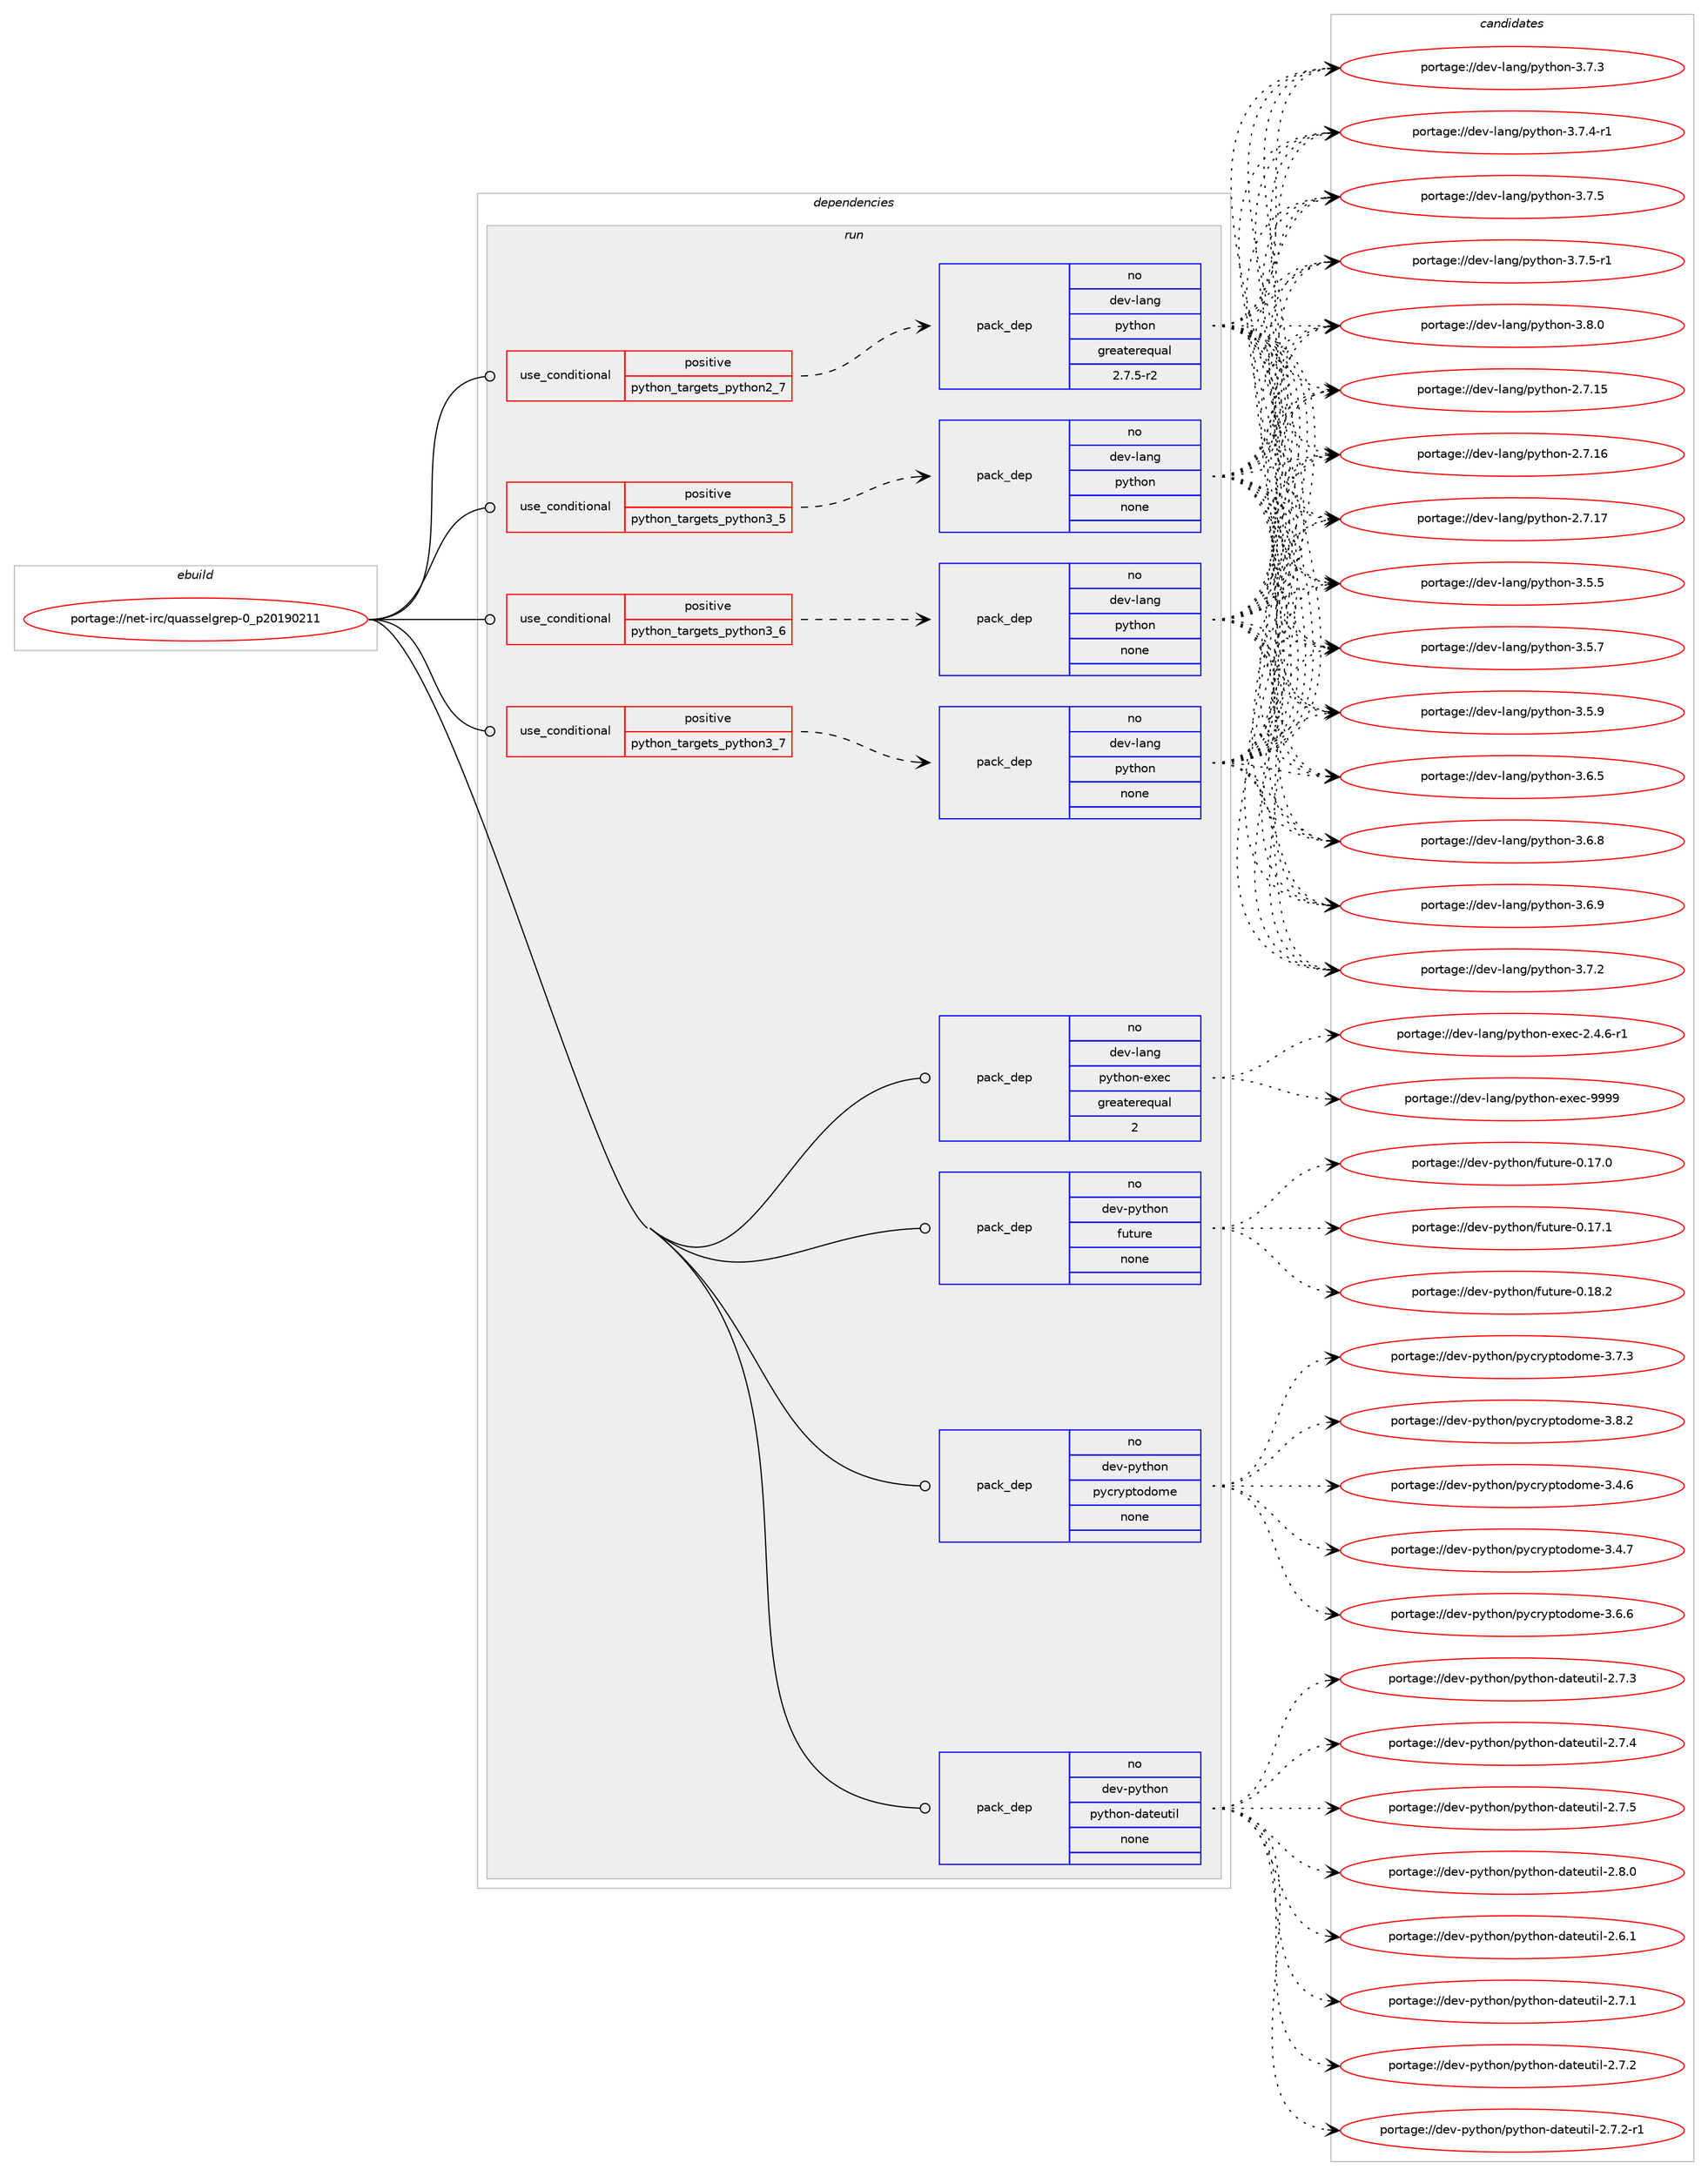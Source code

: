 digraph prolog {

# *************
# Graph options
# *************

newrank=true;
concentrate=true;
compound=true;
graph [rankdir=LR,fontname=Helvetica,fontsize=10,ranksep=1.5];#, ranksep=2.5, nodesep=0.2];
edge  [arrowhead=vee];
node  [fontname=Helvetica,fontsize=10];

# **********
# The ebuild
# **********

subgraph cluster_leftcol {
color=gray;
rank=same;
label=<<i>ebuild</i>>;
id [label="portage://net-irc/quasselgrep-0_p20190211", color=red, width=4, href="../net-irc/quasselgrep-0_p20190211.svg"];
}

# ****************
# The dependencies
# ****************

subgraph cluster_midcol {
color=gray;
label=<<i>dependencies</i>>;
subgraph cluster_compile {
fillcolor="#eeeeee";
style=filled;
label=<<i>compile</i>>;
}
subgraph cluster_compileandrun {
fillcolor="#eeeeee";
style=filled;
label=<<i>compile and run</i>>;
}
subgraph cluster_run {
fillcolor="#eeeeee";
style=filled;
label=<<i>run</i>>;
subgraph cond89522 {
dependency357985 [label=<<TABLE BORDER="0" CELLBORDER="1" CELLSPACING="0" CELLPADDING="4"><TR><TD ROWSPAN="3" CELLPADDING="10">use_conditional</TD></TR><TR><TD>positive</TD></TR><TR><TD>python_targets_python2_7</TD></TR></TABLE>>, shape=none, color=red];
subgraph pack262544 {
dependency357986 [label=<<TABLE BORDER="0" CELLBORDER="1" CELLSPACING="0" CELLPADDING="4" WIDTH="220"><TR><TD ROWSPAN="6" CELLPADDING="30">pack_dep</TD></TR><TR><TD WIDTH="110">no</TD></TR><TR><TD>dev-lang</TD></TR><TR><TD>python</TD></TR><TR><TD>greaterequal</TD></TR><TR><TD>2.7.5-r2</TD></TR></TABLE>>, shape=none, color=blue];
}
dependency357985:e -> dependency357986:w [weight=20,style="dashed",arrowhead="vee"];
}
id:e -> dependency357985:w [weight=20,style="solid",arrowhead="odot"];
subgraph cond89523 {
dependency357987 [label=<<TABLE BORDER="0" CELLBORDER="1" CELLSPACING="0" CELLPADDING="4"><TR><TD ROWSPAN="3" CELLPADDING="10">use_conditional</TD></TR><TR><TD>positive</TD></TR><TR><TD>python_targets_python3_5</TD></TR></TABLE>>, shape=none, color=red];
subgraph pack262545 {
dependency357988 [label=<<TABLE BORDER="0" CELLBORDER="1" CELLSPACING="0" CELLPADDING="4" WIDTH="220"><TR><TD ROWSPAN="6" CELLPADDING="30">pack_dep</TD></TR><TR><TD WIDTH="110">no</TD></TR><TR><TD>dev-lang</TD></TR><TR><TD>python</TD></TR><TR><TD>none</TD></TR><TR><TD></TD></TR></TABLE>>, shape=none, color=blue];
}
dependency357987:e -> dependency357988:w [weight=20,style="dashed",arrowhead="vee"];
}
id:e -> dependency357987:w [weight=20,style="solid",arrowhead="odot"];
subgraph cond89524 {
dependency357989 [label=<<TABLE BORDER="0" CELLBORDER="1" CELLSPACING="0" CELLPADDING="4"><TR><TD ROWSPAN="3" CELLPADDING="10">use_conditional</TD></TR><TR><TD>positive</TD></TR><TR><TD>python_targets_python3_6</TD></TR></TABLE>>, shape=none, color=red];
subgraph pack262546 {
dependency357990 [label=<<TABLE BORDER="0" CELLBORDER="1" CELLSPACING="0" CELLPADDING="4" WIDTH="220"><TR><TD ROWSPAN="6" CELLPADDING="30">pack_dep</TD></TR><TR><TD WIDTH="110">no</TD></TR><TR><TD>dev-lang</TD></TR><TR><TD>python</TD></TR><TR><TD>none</TD></TR><TR><TD></TD></TR></TABLE>>, shape=none, color=blue];
}
dependency357989:e -> dependency357990:w [weight=20,style="dashed",arrowhead="vee"];
}
id:e -> dependency357989:w [weight=20,style="solid",arrowhead="odot"];
subgraph cond89525 {
dependency357991 [label=<<TABLE BORDER="0" CELLBORDER="1" CELLSPACING="0" CELLPADDING="4"><TR><TD ROWSPAN="3" CELLPADDING="10">use_conditional</TD></TR><TR><TD>positive</TD></TR><TR><TD>python_targets_python3_7</TD></TR></TABLE>>, shape=none, color=red];
subgraph pack262547 {
dependency357992 [label=<<TABLE BORDER="0" CELLBORDER="1" CELLSPACING="0" CELLPADDING="4" WIDTH="220"><TR><TD ROWSPAN="6" CELLPADDING="30">pack_dep</TD></TR><TR><TD WIDTH="110">no</TD></TR><TR><TD>dev-lang</TD></TR><TR><TD>python</TD></TR><TR><TD>none</TD></TR><TR><TD></TD></TR></TABLE>>, shape=none, color=blue];
}
dependency357991:e -> dependency357992:w [weight=20,style="dashed",arrowhead="vee"];
}
id:e -> dependency357991:w [weight=20,style="solid",arrowhead="odot"];
subgraph pack262548 {
dependency357993 [label=<<TABLE BORDER="0" CELLBORDER="1" CELLSPACING="0" CELLPADDING="4" WIDTH="220"><TR><TD ROWSPAN="6" CELLPADDING="30">pack_dep</TD></TR><TR><TD WIDTH="110">no</TD></TR><TR><TD>dev-lang</TD></TR><TR><TD>python-exec</TD></TR><TR><TD>greaterequal</TD></TR><TR><TD>2</TD></TR></TABLE>>, shape=none, color=blue];
}
id:e -> dependency357993:w [weight=20,style="solid",arrowhead="odot"];
subgraph pack262549 {
dependency357994 [label=<<TABLE BORDER="0" CELLBORDER="1" CELLSPACING="0" CELLPADDING="4" WIDTH="220"><TR><TD ROWSPAN="6" CELLPADDING="30">pack_dep</TD></TR><TR><TD WIDTH="110">no</TD></TR><TR><TD>dev-python</TD></TR><TR><TD>future</TD></TR><TR><TD>none</TD></TR><TR><TD></TD></TR></TABLE>>, shape=none, color=blue];
}
id:e -> dependency357994:w [weight=20,style="solid",arrowhead="odot"];
subgraph pack262550 {
dependency357995 [label=<<TABLE BORDER="0" CELLBORDER="1" CELLSPACING="0" CELLPADDING="4" WIDTH="220"><TR><TD ROWSPAN="6" CELLPADDING="30">pack_dep</TD></TR><TR><TD WIDTH="110">no</TD></TR><TR><TD>dev-python</TD></TR><TR><TD>pycryptodome</TD></TR><TR><TD>none</TD></TR><TR><TD></TD></TR></TABLE>>, shape=none, color=blue];
}
id:e -> dependency357995:w [weight=20,style="solid",arrowhead="odot"];
subgraph pack262551 {
dependency357996 [label=<<TABLE BORDER="0" CELLBORDER="1" CELLSPACING="0" CELLPADDING="4" WIDTH="220"><TR><TD ROWSPAN="6" CELLPADDING="30">pack_dep</TD></TR><TR><TD WIDTH="110">no</TD></TR><TR><TD>dev-python</TD></TR><TR><TD>python-dateutil</TD></TR><TR><TD>none</TD></TR><TR><TD></TD></TR></TABLE>>, shape=none, color=blue];
}
id:e -> dependency357996:w [weight=20,style="solid",arrowhead="odot"];
}
}

# **************
# The candidates
# **************

subgraph cluster_choices {
rank=same;
color=gray;
label=<<i>candidates</i>>;

subgraph choice262544 {
color=black;
nodesep=1;
choiceportage10010111845108971101034711212111610411111045504655464953 [label="portage://dev-lang/python-2.7.15", color=red, width=4,href="../dev-lang/python-2.7.15.svg"];
choiceportage10010111845108971101034711212111610411111045504655464954 [label="portage://dev-lang/python-2.7.16", color=red, width=4,href="../dev-lang/python-2.7.16.svg"];
choiceportage10010111845108971101034711212111610411111045504655464955 [label="portage://dev-lang/python-2.7.17", color=red, width=4,href="../dev-lang/python-2.7.17.svg"];
choiceportage100101118451089711010347112121116104111110455146534653 [label="portage://dev-lang/python-3.5.5", color=red, width=4,href="../dev-lang/python-3.5.5.svg"];
choiceportage100101118451089711010347112121116104111110455146534655 [label="portage://dev-lang/python-3.5.7", color=red, width=4,href="../dev-lang/python-3.5.7.svg"];
choiceportage100101118451089711010347112121116104111110455146534657 [label="portage://dev-lang/python-3.5.9", color=red, width=4,href="../dev-lang/python-3.5.9.svg"];
choiceportage100101118451089711010347112121116104111110455146544653 [label="portage://dev-lang/python-3.6.5", color=red, width=4,href="../dev-lang/python-3.6.5.svg"];
choiceportage100101118451089711010347112121116104111110455146544656 [label="portage://dev-lang/python-3.6.8", color=red, width=4,href="../dev-lang/python-3.6.8.svg"];
choiceportage100101118451089711010347112121116104111110455146544657 [label="portage://dev-lang/python-3.6.9", color=red, width=4,href="../dev-lang/python-3.6.9.svg"];
choiceportage100101118451089711010347112121116104111110455146554650 [label="portage://dev-lang/python-3.7.2", color=red, width=4,href="../dev-lang/python-3.7.2.svg"];
choiceportage100101118451089711010347112121116104111110455146554651 [label="portage://dev-lang/python-3.7.3", color=red, width=4,href="../dev-lang/python-3.7.3.svg"];
choiceportage1001011184510897110103471121211161041111104551465546524511449 [label="portage://dev-lang/python-3.7.4-r1", color=red, width=4,href="../dev-lang/python-3.7.4-r1.svg"];
choiceportage100101118451089711010347112121116104111110455146554653 [label="portage://dev-lang/python-3.7.5", color=red, width=4,href="../dev-lang/python-3.7.5.svg"];
choiceportage1001011184510897110103471121211161041111104551465546534511449 [label="portage://dev-lang/python-3.7.5-r1", color=red, width=4,href="../dev-lang/python-3.7.5-r1.svg"];
choiceportage100101118451089711010347112121116104111110455146564648 [label="portage://dev-lang/python-3.8.0", color=red, width=4,href="../dev-lang/python-3.8.0.svg"];
dependency357986:e -> choiceportage10010111845108971101034711212111610411111045504655464953:w [style=dotted,weight="100"];
dependency357986:e -> choiceportage10010111845108971101034711212111610411111045504655464954:w [style=dotted,weight="100"];
dependency357986:e -> choiceportage10010111845108971101034711212111610411111045504655464955:w [style=dotted,weight="100"];
dependency357986:e -> choiceportage100101118451089711010347112121116104111110455146534653:w [style=dotted,weight="100"];
dependency357986:e -> choiceportage100101118451089711010347112121116104111110455146534655:w [style=dotted,weight="100"];
dependency357986:e -> choiceportage100101118451089711010347112121116104111110455146534657:w [style=dotted,weight="100"];
dependency357986:e -> choiceportage100101118451089711010347112121116104111110455146544653:w [style=dotted,weight="100"];
dependency357986:e -> choiceportage100101118451089711010347112121116104111110455146544656:w [style=dotted,weight="100"];
dependency357986:e -> choiceportage100101118451089711010347112121116104111110455146544657:w [style=dotted,weight="100"];
dependency357986:e -> choiceportage100101118451089711010347112121116104111110455146554650:w [style=dotted,weight="100"];
dependency357986:e -> choiceportage100101118451089711010347112121116104111110455146554651:w [style=dotted,weight="100"];
dependency357986:e -> choiceportage1001011184510897110103471121211161041111104551465546524511449:w [style=dotted,weight="100"];
dependency357986:e -> choiceportage100101118451089711010347112121116104111110455146554653:w [style=dotted,weight="100"];
dependency357986:e -> choiceportage1001011184510897110103471121211161041111104551465546534511449:w [style=dotted,weight="100"];
dependency357986:e -> choiceportage100101118451089711010347112121116104111110455146564648:w [style=dotted,weight="100"];
}
subgraph choice262545 {
color=black;
nodesep=1;
choiceportage10010111845108971101034711212111610411111045504655464953 [label="portage://dev-lang/python-2.7.15", color=red, width=4,href="../dev-lang/python-2.7.15.svg"];
choiceportage10010111845108971101034711212111610411111045504655464954 [label="portage://dev-lang/python-2.7.16", color=red, width=4,href="../dev-lang/python-2.7.16.svg"];
choiceportage10010111845108971101034711212111610411111045504655464955 [label="portage://dev-lang/python-2.7.17", color=red, width=4,href="../dev-lang/python-2.7.17.svg"];
choiceportage100101118451089711010347112121116104111110455146534653 [label="portage://dev-lang/python-3.5.5", color=red, width=4,href="../dev-lang/python-3.5.5.svg"];
choiceportage100101118451089711010347112121116104111110455146534655 [label="portage://dev-lang/python-3.5.7", color=red, width=4,href="../dev-lang/python-3.5.7.svg"];
choiceportage100101118451089711010347112121116104111110455146534657 [label="portage://dev-lang/python-3.5.9", color=red, width=4,href="../dev-lang/python-3.5.9.svg"];
choiceportage100101118451089711010347112121116104111110455146544653 [label="portage://dev-lang/python-3.6.5", color=red, width=4,href="../dev-lang/python-3.6.5.svg"];
choiceportage100101118451089711010347112121116104111110455146544656 [label="portage://dev-lang/python-3.6.8", color=red, width=4,href="../dev-lang/python-3.6.8.svg"];
choiceportage100101118451089711010347112121116104111110455146544657 [label="portage://dev-lang/python-3.6.9", color=red, width=4,href="../dev-lang/python-3.6.9.svg"];
choiceportage100101118451089711010347112121116104111110455146554650 [label="portage://dev-lang/python-3.7.2", color=red, width=4,href="../dev-lang/python-3.7.2.svg"];
choiceportage100101118451089711010347112121116104111110455146554651 [label="portage://dev-lang/python-3.7.3", color=red, width=4,href="../dev-lang/python-3.7.3.svg"];
choiceportage1001011184510897110103471121211161041111104551465546524511449 [label="portage://dev-lang/python-3.7.4-r1", color=red, width=4,href="../dev-lang/python-3.7.4-r1.svg"];
choiceportage100101118451089711010347112121116104111110455146554653 [label="portage://dev-lang/python-3.7.5", color=red, width=4,href="../dev-lang/python-3.7.5.svg"];
choiceportage1001011184510897110103471121211161041111104551465546534511449 [label="portage://dev-lang/python-3.7.5-r1", color=red, width=4,href="../dev-lang/python-3.7.5-r1.svg"];
choiceportage100101118451089711010347112121116104111110455146564648 [label="portage://dev-lang/python-3.8.0", color=red, width=4,href="../dev-lang/python-3.8.0.svg"];
dependency357988:e -> choiceportage10010111845108971101034711212111610411111045504655464953:w [style=dotted,weight="100"];
dependency357988:e -> choiceportage10010111845108971101034711212111610411111045504655464954:w [style=dotted,weight="100"];
dependency357988:e -> choiceportage10010111845108971101034711212111610411111045504655464955:w [style=dotted,weight="100"];
dependency357988:e -> choiceportage100101118451089711010347112121116104111110455146534653:w [style=dotted,weight="100"];
dependency357988:e -> choiceportage100101118451089711010347112121116104111110455146534655:w [style=dotted,weight="100"];
dependency357988:e -> choiceportage100101118451089711010347112121116104111110455146534657:w [style=dotted,weight="100"];
dependency357988:e -> choiceportage100101118451089711010347112121116104111110455146544653:w [style=dotted,weight="100"];
dependency357988:e -> choiceportage100101118451089711010347112121116104111110455146544656:w [style=dotted,weight="100"];
dependency357988:e -> choiceportage100101118451089711010347112121116104111110455146544657:w [style=dotted,weight="100"];
dependency357988:e -> choiceportage100101118451089711010347112121116104111110455146554650:w [style=dotted,weight="100"];
dependency357988:e -> choiceportage100101118451089711010347112121116104111110455146554651:w [style=dotted,weight="100"];
dependency357988:e -> choiceportage1001011184510897110103471121211161041111104551465546524511449:w [style=dotted,weight="100"];
dependency357988:e -> choiceportage100101118451089711010347112121116104111110455146554653:w [style=dotted,weight="100"];
dependency357988:e -> choiceportage1001011184510897110103471121211161041111104551465546534511449:w [style=dotted,weight="100"];
dependency357988:e -> choiceportage100101118451089711010347112121116104111110455146564648:w [style=dotted,weight="100"];
}
subgraph choice262546 {
color=black;
nodesep=1;
choiceportage10010111845108971101034711212111610411111045504655464953 [label="portage://dev-lang/python-2.7.15", color=red, width=4,href="../dev-lang/python-2.7.15.svg"];
choiceportage10010111845108971101034711212111610411111045504655464954 [label="portage://dev-lang/python-2.7.16", color=red, width=4,href="../dev-lang/python-2.7.16.svg"];
choiceportage10010111845108971101034711212111610411111045504655464955 [label="portage://dev-lang/python-2.7.17", color=red, width=4,href="../dev-lang/python-2.7.17.svg"];
choiceportage100101118451089711010347112121116104111110455146534653 [label="portage://dev-lang/python-3.5.5", color=red, width=4,href="../dev-lang/python-3.5.5.svg"];
choiceportage100101118451089711010347112121116104111110455146534655 [label="portage://dev-lang/python-3.5.7", color=red, width=4,href="../dev-lang/python-3.5.7.svg"];
choiceportage100101118451089711010347112121116104111110455146534657 [label="portage://dev-lang/python-3.5.9", color=red, width=4,href="../dev-lang/python-3.5.9.svg"];
choiceportage100101118451089711010347112121116104111110455146544653 [label="portage://dev-lang/python-3.6.5", color=red, width=4,href="../dev-lang/python-3.6.5.svg"];
choiceportage100101118451089711010347112121116104111110455146544656 [label="portage://dev-lang/python-3.6.8", color=red, width=4,href="../dev-lang/python-3.6.8.svg"];
choiceportage100101118451089711010347112121116104111110455146544657 [label="portage://dev-lang/python-3.6.9", color=red, width=4,href="../dev-lang/python-3.6.9.svg"];
choiceportage100101118451089711010347112121116104111110455146554650 [label="portage://dev-lang/python-3.7.2", color=red, width=4,href="../dev-lang/python-3.7.2.svg"];
choiceportage100101118451089711010347112121116104111110455146554651 [label="portage://dev-lang/python-3.7.3", color=red, width=4,href="../dev-lang/python-3.7.3.svg"];
choiceportage1001011184510897110103471121211161041111104551465546524511449 [label="portage://dev-lang/python-3.7.4-r1", color=red, width=4,href="../dev-lang/python-3.7.4-r1.svg"];
choiceportage100101118451089711010347112121116104111110455146554653 [label="portage://dev-lang/python-3.7.5", color=red, width=4,href="../dev-lang/python-3.7.5.svg"];
choiceportage1001011184510897110103471121211161041111104551465546534511449 [label="portage://dev-lang/python-3.7.5-r1", color=red, width=4,href="../dev-lang/python-3.7.5-r1.svg"];
choiceportage100101118451089711010347112121116104111110455146564648 [label="portage://dev-lang/python-3.8.0", color=red, width=4,href="../dev-lang/python-3.8.0.svg"];
dependency357990:e -> choiceportage10010111845108971101034711212111610411111045504655464953:w [style=dotted,weight="100"];
dependency357990:e -> choiceportage10010111845108971101034711212111610411111045504655464954:w [style=dotted,weight="100"];
dependency357990:e -> choiceportage10010111845108971101034711212111610411111045504655464955:w [style=dotted,weight="100"];
dependency357990:e -> choiceportage100101118451089711010347112121116104111110455146534653:w [style=dotted,weight="100"];
dependency357990:e -> choiceportage100101118451089711010347112121116104111110455146534655:w [style=dotted,weight="100"];
dependency357990:e -> choiceportage100101118451089711010347112121116104111110455146534657:w [style=dotted,weight="100"];
dependency357990:e -> choiceportage100101118451089711010347112121116104111110455146544653:w [style=dotted,weight="100"];
dependency357990:e -> choiceportage100101118451089711010347112121116104111110455146544656:w [style=dotted,weight="100"];
dependency357990:e -> choiceportage100101118451089711010347112121116104111110455146544657:w [style=dotted,weight="100"];
dependency357990:e -> choiceportage100101118451089711010347112121116104111110455146554650:w [style=dotted,weight="100"];
dependency357990:e -> choiceportage100101118451089711010347112121116104111110455146554651:w [style=dotted,weight="100"];
dependency357990:e -> choiceportage1001011184510897110103471121211161041111104551465546524511449:w [style=dotted,weight="100"];
dependency357990:e -> choiceportage100101118451089711010347112121116104111110455146554653:w [style=dotted,weight="100"];
dependency357990:e -> choiceportage1001011184510897110103471121211161041111104551465546534511449:w [style=dotted,weight="100"];
dependency357990:e -> choiceportage100101118451089711010347112121116104111110455146564648:w [style=dotted,weight="100"];
}
subgraph choice262547 {
color=black;
nodesep=1;
choiceportage10010111845108971101034711212111610411111045504655464953 [label="portage://dev-lang/python-2.7.15", color=red, width=4,href="../dev-lang/python-2.7.15.svg"];
choiceportage10010111845108971101034711212111610411111045504655464954 [label="portage://dev-lang/python-2.7.16", color=red, width=4,href="../dev-lang/python-2.7.16.svg"];
choiceportage10010111845108971101034711212111610411111045504655464955 [label="portage://dev-lang/python-2.7.17", color=red, width=4,href="../dev-lang/python-2.7.17.svg"];
choiceportage100101118451089711010347112121116104111110455146534653 [label="portage://dev-lang/python-3.5.5", color=red, width=4,href="../dev-lang/python-3.5.5.svg"];
choiceportage100101118451089711010347112121116104111110455146534655 [label="portage://dev-lang/python-3.5.7", color=red, width=4,href="../dev-lang/python-3.5.7.svg"];
choiceportage100101118451089711010347112121116104111110455146534657 [label="portage://dev-lang/python-3.5.9", color=red, width=4,href="../dev-lang/python-3.5.9.svg"];
choiceportage100101118451089711010347112121116104111110455146544653 [label="portage://dev-lang/python-3.6.5", color=red, width=4,href="../dev-lang/python-3.6.5.svg"];
choiceportage100101118451089711010347112121116104111110455146544656 [label="portage://dev-lang/python-3.6.8", color=red, width=4,href="../dev-lang/python-3.6.8.svg"];
choiceportage100101118451089711010347112121116104111110455146544657 [label="portage://dev-lang/python-3.6.9", color=red, width=4,href="../dev-lang/python-3.6.9.svg"];
choiceportage100101118451089711010347112121116104111110455146554650 [label="portage://dev-lang/python-3.7.2", color=red, width=4,href="../dev-lang/python-3.7.2.svg"];
choiceportage100101118451089711010347112121116104111110455146554651 [label="portage://dev-lang/python-3.7.3", color=red, width=4,href="../dev-lang/python-3.7.3.svg"];
choiceportage1001011184510897110103471121211161041111104551465546524511449 [label="portage://dev-lang/python-3.7.4-r1", color=red, width=4,href="../dev-lang/python-3.7.4-r1.svg"];
choiceportage100101118451089711010347112121116104111110455146554653 [label="portage://dev-lang/python-3.7.5", color=red, width=4,href="../dev-lang/python-3.7.5.svg"];
choiceportage1001011184510897110103471121211161041111104551465546534511449 [label="portage://dev-lang/python-3.7.5-r1", color=red, width=4,href="../dev-lang/python-3.7.5-r1.svg"];
choiceportage100101118451089711010347112121116104111110455146564648 [label="portage://dev-lang/python-3.8.0", color=red, width=4,href="../dev-lang/python-3.8.0.svg"];
dependency357992:e -> choiceportage10010111845108971101034711212111610411111045504655464953:w [style=dotted,weight="100"];
dependency357992:e -> choiceportage10010111845108971101034711212111610411111045504655464954:w [style=dotted,weight="100"];
dependency357992:e -> choiceportage10010111845108971101034711212111610411111045504655464955:w [style=dotted,weight="100"];
dependency357992:e -> choiceportage100101118451089711010347112121116104111110455146534653:w [style=dotted,weight="100"];
dependency357992:e -> choiceportage100101118451089711010347112121116104111110455146534655:w [style=dotted,weight="100"];
dependency357992:e -> choiceportage100101118451089711010347112121116104111110455146534657:w [style=dotted,weight="100"];
dependency357992:e -> choiceportage100101118451089711010347112121116104111110455146544653:w [style=dotted,weight="100"];
dependency357992:e -> choiceportage100101118451089711010347112121116104111110455146544656:w [style=dotted,weight="100"];
dependency357992:e -> choiceportage100101118451089711010347112121116104111110455146544657:w [style=dotted,weight="100"];
dependency357992:e -> choiceportage100101118451089711010347112121116104111110455146554650:w [style=dotted,weight="100"];
dependency357992:e -> choiceportage100101118451089711010347112121116104111110455146554651:w [style=dotted,weight="100"];
dependency357992:e -> choiceportage1001011184510897110103471121211161041111104551465546524511449:w [style=dotted,weight="100"];
dependency357992:e -> choiceportage100101118451089711010347112121116104111110455146554653:w [style=dotted,weight="100"];
dependency357992:e -> choiceportage1001011184510897110103471121211161041111104551465546534511449:w [style=dotted,weight="100"];
dependency357992:e -> choiceportage100101118451089711010347112121116104111110455146564648:w [style=dotted,weight="100"];
}
subgraph choice262548 {
color=black;
nodesep=1;
choiceportage10010111845108971101034711212111610411111045101120101994550465246544511449 [label="portage://dev-lang/python-exec-2.4.6-r1", color=red, width=4,href="../dev-lang/python-exec-2.4.6-r1.svg"];
choiceportage10010111845108971101034711212111610411111045101120101994557575757 [label="portage://dev-lang/python-exec-9999", color=red, width=4,href="../dev-lang/python-exec-9999.svg"];
dependency357993:e -> choiceportage10010111845108971101034711212111610411111045101120101994550465246544511449:w [style=dotted,weight="100"];
dependency357993:e -> choiceportage10010111845108971101034711212111610411111045101120101994557575757:w [style=dotted,weight="100"];
}
subgraph choice262549 {
color=black;
nodesep=1;
choiceportage100101118451121211161041111104710211711611711410145484649554648 [label="portage://dev-python/future-0.17.0", color=red, width=4,href="../dev-python/future-0.17.0.svg"];
choiceportage100101118451121211161041111104710211711611711410145484649554649 [label="portage://dev-python/future-0.17.1", color=red, width=4,href="../dev-python/future-0.17.1.svg"];
choiceportage100101118451121211161041111104710211711611711410145484649564650 [label="portage://dev-python/future-0.18.2", color=red, width=4,href="../dev-python/future-0.18.2.svg"];
dependency357994:e -> choiceportage100101118451121211161041111104710211711611711410145484649554648:w [style=dotted,weight="100"];
dependency357994:e -> choiceportage100101118451121211161041111104710211711611711410145484649554649:w [style=dotted,weight="100"];
dependency357994:e -> choiceportage100101118451121211161041111104710211711611711410145484649564650:w [style=dotted,weight="100"];
}
subgraph choice262550 {
color=black;
nodesep=1;
choiceportage100101118451121211161041111104711212199114121112116111100111109101455146524654 [label="portage://dev-python/pycryptodome-3.4.6", color=red, width=4,href="../dev-python/pycryptodome-3.4.6.svg"];
choiceportage100101118451121211161041111104711212199114121112116111100111109101455146524655 [label="portage://dev-python/pycryptodome-3.4.7", color=red, width=4,href="../dev-python/pycryptodome-3.4.7.svg"];
choiceportage100101118451121211161041111104711212199114121112116111100111109101455146544654 [label="portage://dev-python/pycryptodome-3.6.6", color=red, width=4,href="../dev-python/pycryptodome-3.6.6.svg"];
choiceportage100101118451121211161041111104711212199114121112116111100111109101455146554651 [label="portage://dev-python/pycryptodome-3.7.3", color=red, width=4,href="../dev-python/pycryptodome-3.7.3.svg"];
choiceportage100101118451121211161041111104711212199114121112116111100111109101455146564650 [label="portage://dev-python/pycryptodome-3.8.2", color=red, width=4,href="../dev-python/pycryptodome-3.8.2.svg"];
dependency357995:e -> choiceportage100101118451121211161041111104711212199114121112116111100111109101455146524654:w [style=dotted,weight="100"];
dependency357995:e -> choiceportage100101118451121211161041111104711212199114121112116111100111109101455146524655:w [style=dotted,weight="100"];
dependency357995:e -> choiceportage100101118451121211161041111104711212199114121112116111100111109101455146544654:w [style=dotted,weight="100"];
dependency357995:e -> choiceportage100101118451121211161041111104711212199114121112116111100111109101455146554651:w [style=dotted,weight="100"];
dependency357995:e -> choiceportage100101118451121211161041111104711212199114121112116111100111109101455146564650:w [style=dotted,weight="100"];
}
subgraph choice262551 {
color=black;
nodesep=1;
choiceportage10010111845112121116104111110471121211161041111104510097116101117116105108455046544649 [label="portage://dev-python/python-dateutil-2.6.1", color=red, width=4,href="../dev-python/python-dateutil-2.6.1.svg"];
choiceportage10010111845112121116104111110471121211161041111104510097116101117116105108455046554649 [label="portage://dev-python/python-dateutil-2.7.1", color=red, width=4,href="../dev-python/python-dateutil-2.7.1.svg"];
choiceportage10010111845112121116104111110471121211161041111104510097116101117116105108455046554650 [label="portage://dev-python/python-dateutil-2.7.2", color=red, width=4,href="../dev-python/python-dateutil-2.7.2.svg"];
choiceportage100101118451121211161041111104711212111610411111045100971161011171161051084550465546504511449 [label="portage://dev-python/python-dateutil-2.7.2-r1", color=red, width=4,href="../dev-python/python-dateutil-2.7.2-r1.svg"];
choiceportage10010111845112121116104111110471121211161041111104510097116101117116105108455046554651 [label="portage://dev-python/python-dateutil-2.7.3", color=red, width=4,href="../dev-python/python-dateutil-2.7.3.svg"];
choiceportage10010111845112121116104111110471121211161041111104510097116101117116105108455046554652 [label="portage://dev-python/python-dateutil-2.7.4", color=red, width=4,href="../dev-python/python-dateutil-2.7.4.svg"];
choiceportage10010111845112121116104111110471121211161041111104510097116101117116105108455046554653 [label="portage://dev-python/python-dateutil-2.7.5", color=red, width=4,href="../dev-python/python-dateutil-2.7.5.svg"];
choiceportage10010111845112121116104111110471121211161041111104510097116101117116105108455046564648 [label="portage://dev-python/python-dateutil-2.8.0", color=red, width=4,href="../dev-python/python-dateutil-2.8.0.svg"];
dependency357996:e -> choiceportage10010111845112121116104111110471121211161041111104510097116101117116105108455046544649:w [style=dotted,weight="100"];
dependency357996:e -> choiceportage10010111845112121116104111110471121211161041111104510097116101117116105108455046554649:w [style=dotted,weight="100"];
dependency357996:e -> choiceportage10010111845112121116104111110471121211161041111104510097116101117116105108455046554650:w [style=dotted,weight="100"];
dependency357996:e -> choiceportage100101118451121211161041111104711212111610411111045100971161011171161051084550465546504511449:w [style=dotted,weight="100"];
dependency357996:e -> choiceportage10010111845112121116104111110471121211161041111104510097116101117116105108455046554651:w [style=dotted,weight="100"];
dependency357996:e -> choiceportage10010111845112121116104111110471121211161041111104510097116101117116105108455046554652:w [style=dotted,weight="100"];
dependency357996:e -> choiceportage10010111845112121116104111110471121211161041111104510097116101117116105108455046554653:w [style=dotted,weight="100"];
dependency357996:e -> choiceportage10010111845112121116104111110471121211161041111104510097116101117116105108455046564648:w [style=dotted,weight="100"];
}
}

}
